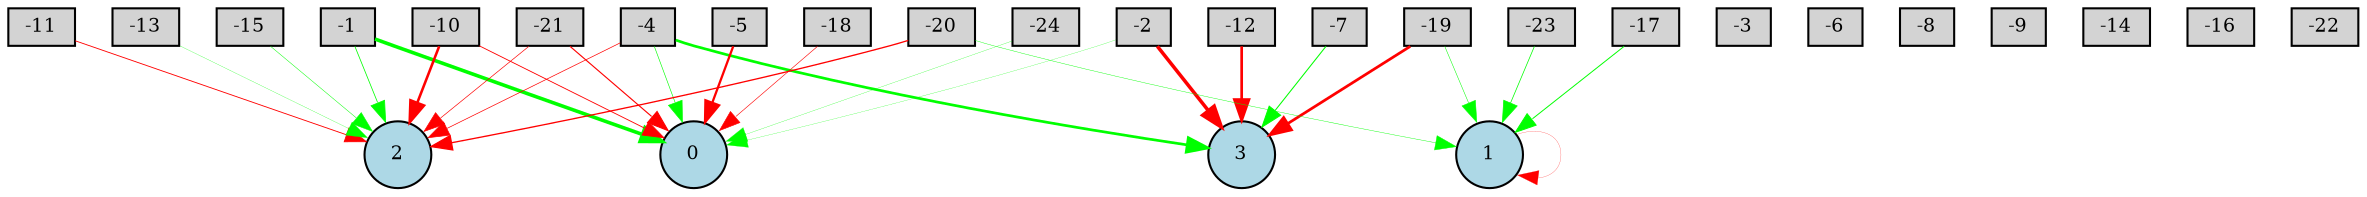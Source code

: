 digraph {
	node [fontsize=9 height=0.2 shape=circle width=0.2]
	-1 [fillcolor=lightgray shape=box style=filled]
	-2 [fillcolor=lightgray shape=box style=filled]
	-3 [fillcolor=lightgray shape=box style=filled]
	-4 [fillcolor=lightgray shape=box style=filled]
	-5 [fillcolor=lightgray shape=box style=filled]
	-6 [fillcolor=lightgray shape=box style=filled]
	-7 [fillcolor=lightgray shape=box style=filled]
	-8 [fillcolor=lightgray shape=box style=filled]
	-9 [fillcolor=lightgray shape=box style=filled]
	-10 [fillcolor=lightgray shape=box style=filled]
	-11 [fillcolor=lightgray shape=box style=filled]
	-12 [fillcolor=lightgray shape=box style=filled]
	-13 [fillcolor=lightgray shape=box style=filled]
	-14 [fillcolor=lightgray shape=box style=filled]
	-15 [fillcolor=lightgray shape=box style=filled]
	-16 [fillcolor=lightgray shape=box style=filled]
	-17 [fillcolor=lightgray shape=box style=filled]
	-18 [fillcolor=lightgray shape=box style=filled]
	-19 [fillcolor=lightgray shape=box style=filled]
	-20 [fillcolor=lightgray shape=box style=filled]
	-21 [fillcolor=lightgray shape=box style=filled]
	-22 [fillcolor=lightgray shape=box style=filled]
	-23 [fillcolor=lightgray shape=box style=filled]
	-24 [fillcolor=lightgray shape=box style=filled]
	0 [fillcolor=lightblue style=filled]
	1 [fillcolor=lightblue style=filled]
	2 [fillcolor=lightblue style=filled]
	3 [fillcolor=lightblue style=filled]
	-20 -> 2 [color=red penwidth=0.6336655723580227 style=solid]
	-10 -> 2 [color=red penwidth=1.2302116293938437 style=solid]
	-2 -> 0 [color=green penwidth=0.11333009101984862 style=solid]
	-19 -> 3 [color=red penwidth=1.3189900428224117 style=solid]
	-15 -> 2 [color=green penwidth=0.23124666534934646 style=solid]
	-4 -> 2 [color=red penwidth=0.33448834462508814 style=solid]
	-17 -> 1 [color=green penwidth=0.4645324660523056 style=solid]
	-1 -> 0 [color=green penwidth=1.731821162835689 style=solid]
	-4 -> 3 [color=green penwidth=1.298390737698681 style=solid]
	-21 -> 0 [color=red penwidth=0.542840414091541 style=solid]
	-13 -> 2 [color=green penwidth=0.12855071967411372 style=solid]
	-7 -> 3 [color=green penwidth=0.5022716870568495 style=solid]
	1 -> 1 [color=red penwidth=0.10388941470161708 style=solid]
	-18 -> 0 [color=red penwidth=0.2861006618148141 style=solid]
	-5 -> 0 [color=red penwidth=1.092529658196956 style=solid]
	-19 -> 1 [color=green penwidth=0.24218039840043978 style=solid]
	-1 -> 2 [color=green penwidth=0.3733217111610698 style=solid]
	-4 -> 0 [color=green penwidth=0.29790455781059955 style=solid]
	-20 -> 1 [color=green penwidth=0.19599178314718863 style=solid]
	-23 -> 1 [color=green penwidth=0.3559895964437031 style=solid]
	-12 -> 3 [color=red penwidth=1.2886376030131281 style=solid]
	-2 -> 3 [color=red penwidth=1.6983799550650727 style=solid]
	-21 -> 2 [color=red penwidth=0.31889838598003384 style=solid]
	-24 -> 0 [color=green penwidth=0.12598448865405878 style=solid]
	-11 -> 2 [color=red penwidth=0.424944358983664 style=solid]
	-10 -> 0 [color=red penwidth=0.42051788770418475 style=solid]
}
